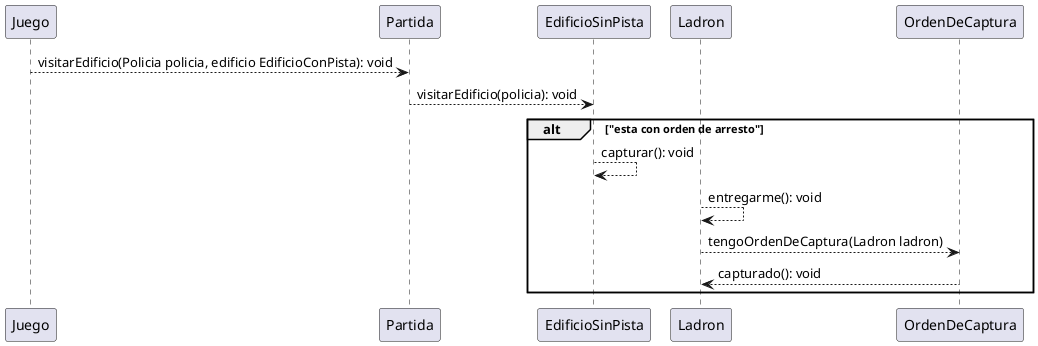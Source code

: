 @startuml
Juego --> Partida: visitarEdificio(Policia policia, edificio EdificioConPista): void
Partida --> EdificioSinPista: visitarEdificio(policia): void
alt "esta con orden de arresto"
    EdificioSinPista --> EdificioSinPista : capturar(): void
    Ladron --> Ladron: entregarme(): void
    Ladron --> OrdenDeCaptura : tengoOrdenDeCaptura(Ladron ladron)
    OrdenDeCaptura --> Ladron : capturado(): void
end
@enduml